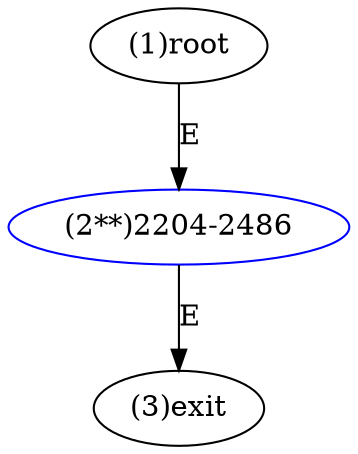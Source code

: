 digraph "" { 
1[ label="(1)root"];
2[ label="(2**)2204-2486",color=blue];
3[ label="(3)exit"];
1->2[ label="E"];
2->3[ label="E"];
}